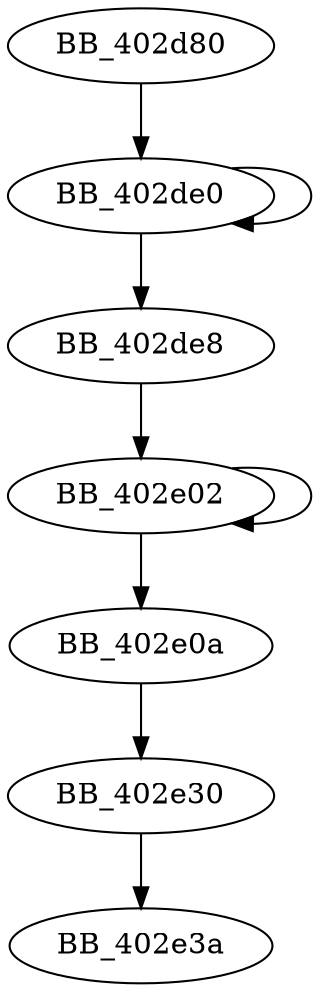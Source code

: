 DiGraph sub_402D80{
BB_402d80->BB_402de0
BB_402de0->BB_402de0
BB_402de0->BB_402de8
BB_402de8->BB_402e02
BB_402e02->BB_402e02
BB_402e02->BB_402e0a
BB_402e0a->BB_402e30
BB_402e30->BB_402e3a
}
